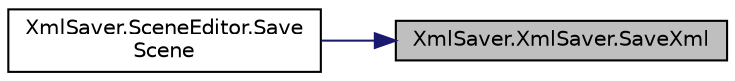 digraph "XmlSaver.XmlSaver.SaveXml"
{
 // INTERACTIVE_SVG=YES
 // LATEX_PDF_SIZE
  edge [fontname="Helvetica",fontsize="10",labelfontname="Helvetica",labelfontsize="10"];
  node [fontname="Helvetica",fontsize="10",shape=record];
  rankdir="RL";
  Node1 [label="XmlSaver.XmlSaver.SaveXml",height=0.2,width=0.4,color="black", fillcolor="grey75", style="filled", fontcolor="black",tooltip="保存XML"];
  Node1 -> Node2 [dir="back",color="midnightblue",fontsize="10",style="solid",fontname="Helvetica"];
  Node2 [label="XmlSaver.SceneEditor.Save\lScene",height=0.2,width=0.4,color="black", fillcolor="white", style="filled",URL="$class_xml_saver_1_1_scene_editor.html#ac15ac74acf20b83d0e42666e8b9f27a9",tooltip="保存场景"];
}
